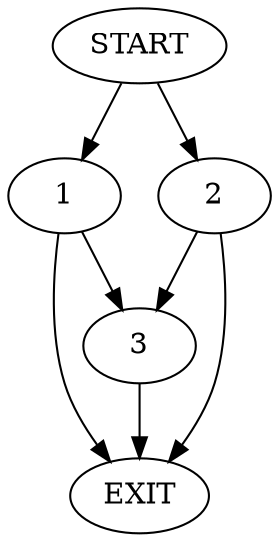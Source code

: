 digraph { 
0 [label="START"];
1;
2;
3;
4[label="EXIT"];
0 -> 2;
0 -> 1;
1 -> 3;
1 -> 4;
2 -> 3;
2 -> 4;
3 -> 4;
}